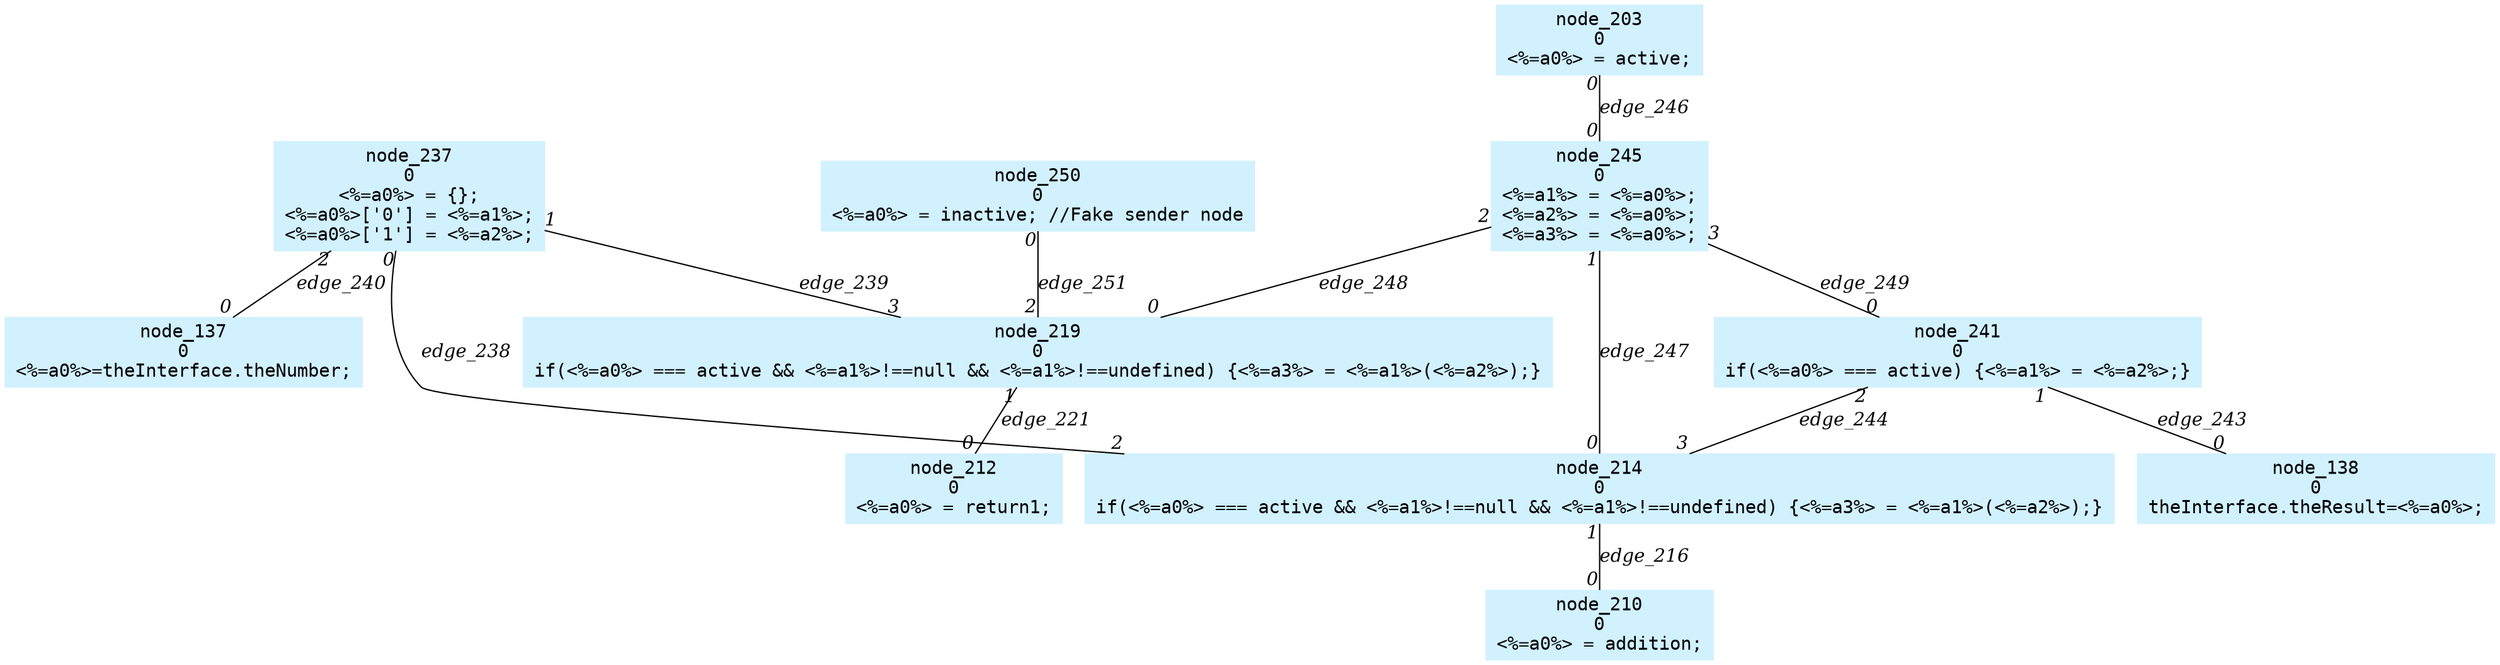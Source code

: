 digraph g{node_137 [shape=box, style=filled, color="#d1f1ff", fontname="Courier", label="node_137
0
<%=a0%>=theInterface.theNumber;
" ]
node_138 [shape=box, style=filled, color="#d1f1ff", fontname="Courier", label="node_138
0
theInterface.theResult=<%=a0%>;
" ]
node_203 [shape=box, style=filled, color="#d1f1ff", fontname="Courier", label="node_203
0
<%=a0%> = active;
" ]
node_210 [shape=box, style=filled, color="#d1f1ff", fontname="Courier", label="node_210
0
<%=a0%> = addition;
" ]
node_212 [shape=box, style=filled, color="#d1f1ff", fontname="Courier", label="node_212
0
<%=a0%> = return1;
" ]
node_214 [shape=box, style=filled, color="#d1f1ff", fontname="Courier", label="node_214
0
if(<%=a0%> === active && <%=a1%>!==null && <%=a1%>!==undefined) {<%=a3%> = <%=a1%>(<%=a2%>);}
" ]
node_219 [shape=box, style=filled, color="#d1f1ff", fontname="Courier", label="node_219
0
if(<%=a0%> === active && <%=a1%>!==null && <%=a1%>!==undefined) {<%=a3%> = <%=a1%>(<%=a2%>);}
" ]
node_237 [shape=box, style=filled, color="#d1f1ff", fontname="Courier", label="node_237
0
<%=a0%> = {};
<%=a0%>['0'] = <%=a1%>;
<%=a0%>['1'] = <%=a2%>;
" ]
node_241 [shape=box, style=filled, color="#d1f1ff", fontname="Courier", label="node_241
0
if(<%=a0%> === active) {<%=a1%> = <%=a2%>;}
" ]
node_245 [shape=box, style=filled, color="#d1f1ff", fontname="Courier", label="node_245
0
<%=a1%> = <%=a0%>;
<%=a2%> = <%=a0%>;
<%=a3%> = <%=a0%>;
" ]
node_250 [shape=box, style=filled, color="#d1f1ff", fontname="Courier", label="node_250
0
<%=a0%> = inactive; //Fake sender node
" ]
node_214 -> node_210 [dir=none, arrowHead=none, fontname="Times-Italic", label="edge_216",  headlabel="0", taillabel="1" ]
node_219 -> node_212 [dir=none, arrowHead=none, fontname="Times-Italic", label="edge_221",  headlabel="0", taillabel="1" ]
node_237 -> node_214 [dir=none, arrowHead=none, fontname="Times-Italic", label="edge_238",  headlabel="2", taillabel="0" ]
node_237 -> node_219 [dir=none, arrowHead=none, fontname="Times-Italic", label="edge_239",  headlabel="3", taillabel="1" ]
node_237 -> node_137 [dir=none, arrowHead=none, fontname="Times-Italic", label="edge_240",  headlabel="0", taillabel="2" ]
node_241 -> node_138 [dir=none, arrowHead=none, fontname="Times-Italic", label="edge_243",  headlabel="0", taillabel="1" ]
node_241 -> node_214 [dir=none, arrowHead=none, fontname="Times-Italic", label="edge_244",  headlabel="3", taillabel="2" ]
node_203 -> node_245 [dir=none, arrowHead=none, fontname="Times-Italic", label="edge_246",  headlabel="0", taillabel="0" ]
node_245 -> node_214 [dir=none, arrowHead=none, fontname="Times-Italic", label="edge_247",  headlabel="0", taillabel="1" ]
node_245 -> node_219 [dir=none, arrowHead=none, fontname="Times-Italic", label="edge_248",  headlabel="0", taillabel="2" ]
node_245 -> node_241 [dir=none, arrowHead=none, fontname="Times-Italic", label="edge_249",  headlabel="0", taillabel="3" ]
node_250 -> node_219 [dir=none, arrowHead=none, fontname="Times-Italic", label="edge_251",  headlabel="2", taillabel="0" ]
}